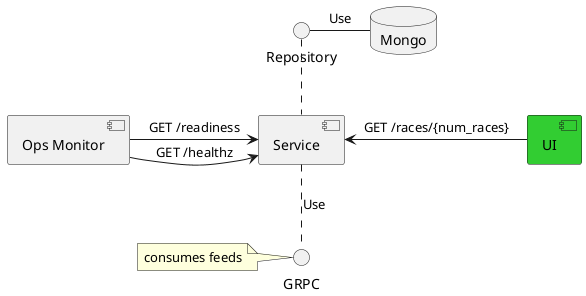 @startuml wacky-races
[UI] #limegreen
[Service]
Repository .. [Service]
[UI] -left-> [Service]: GET /races/{num_races}
[Service] .. () "GRPC": Use
note left of GRPC: consumes feeds
Database Mongo
Repository - Mongo: Use
[Ops Monitor] -> [Service]: GET /healthz
[Ops Monitor] -> [Service]: GET /readiness
newpage
[UI] -> [Service]: GET /race/{race_id}
@enduml
